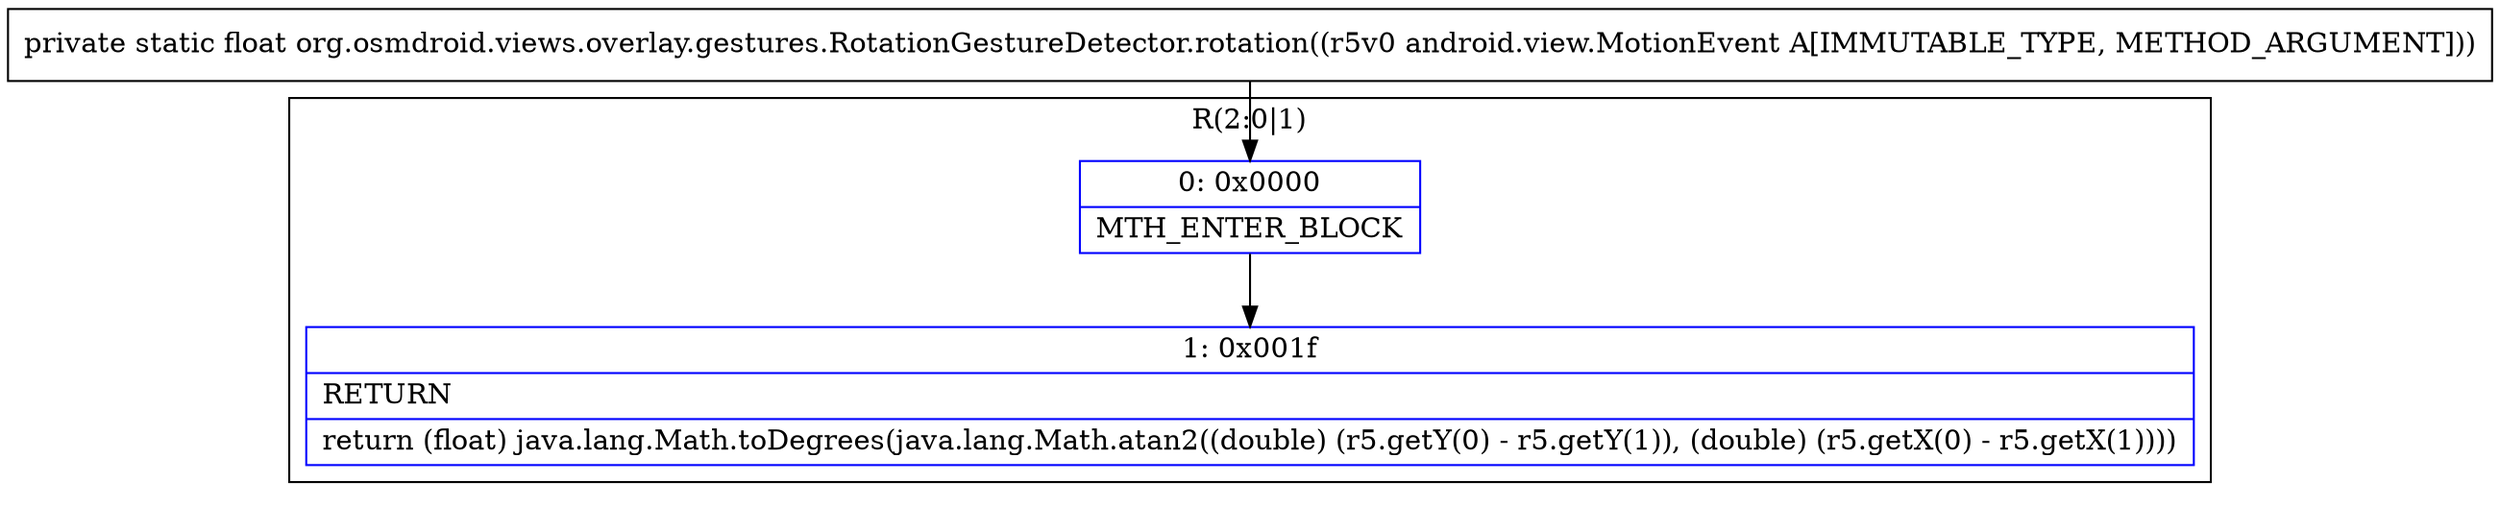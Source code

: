 digraph "CFG fororg.osmdroid.views.overlay.gestures.RotationGestureDetector.rotation(Landroid\/view\/MotionEvent;)F" {
subgraph cluster_Region_1762488076 {
label = "R(2:0|1)";
node [shape=record,color=blue];
Node_0 [shape=record,label="{0\:\ 0x0000|MTH_ENTER_BLOCK\l}"];
Node_1 [shape=record,label="{1\:\ 0x001f|RETURN\l|return (float) java.lang.Math.toDegrees(java.lang.Math.atan2((double) (r5.getY(0) \- r5.getY(1)), (double) (r5.getX(0) \- r5.getX(1))))\l}"];
}
MethodNode[shape=record,label="{private static float org.osmdroid.views.overlay.gestures.RotationGestureDetector.rotation((r5v0 android.view.MotionEvent A[IMMUTABLE_TYPE, METHOD_ARGUMENT])) }"];
MethodNode -> Node_0;
Node_0 -> Node_1;
}

